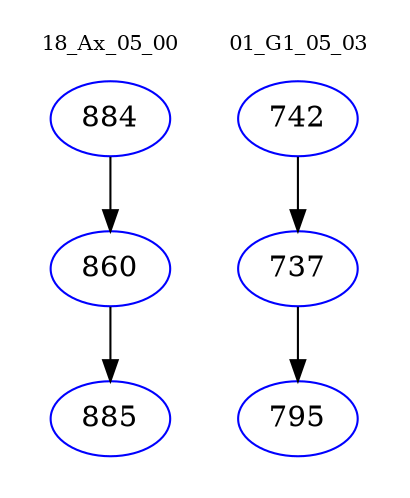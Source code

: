 digraph{
subgraph cluster_0 {
color = white
label = "18_Ax_05_00";
fontsize=10;
T0_884 [label="884", color="blue"]
T0_884 -> T0_860 [color="black"]
T0_860 [label="860", color="blue"]
T0_860 -> T0_885 [color="black"]
T0_885 [label="885", color="blue"]
}
subgraph cluster_1 {
color = white
label = "01_G1_05_03";
fontsize=10;
T1_742 [label="742", color="blue"]
T1_742 -> T1_737 [color="black"]
T1_737 [label="737", color="blue"]
T1_737 -> T1_795 [color="black"]
T1_795 [label="795", color="blue"]
}
}
